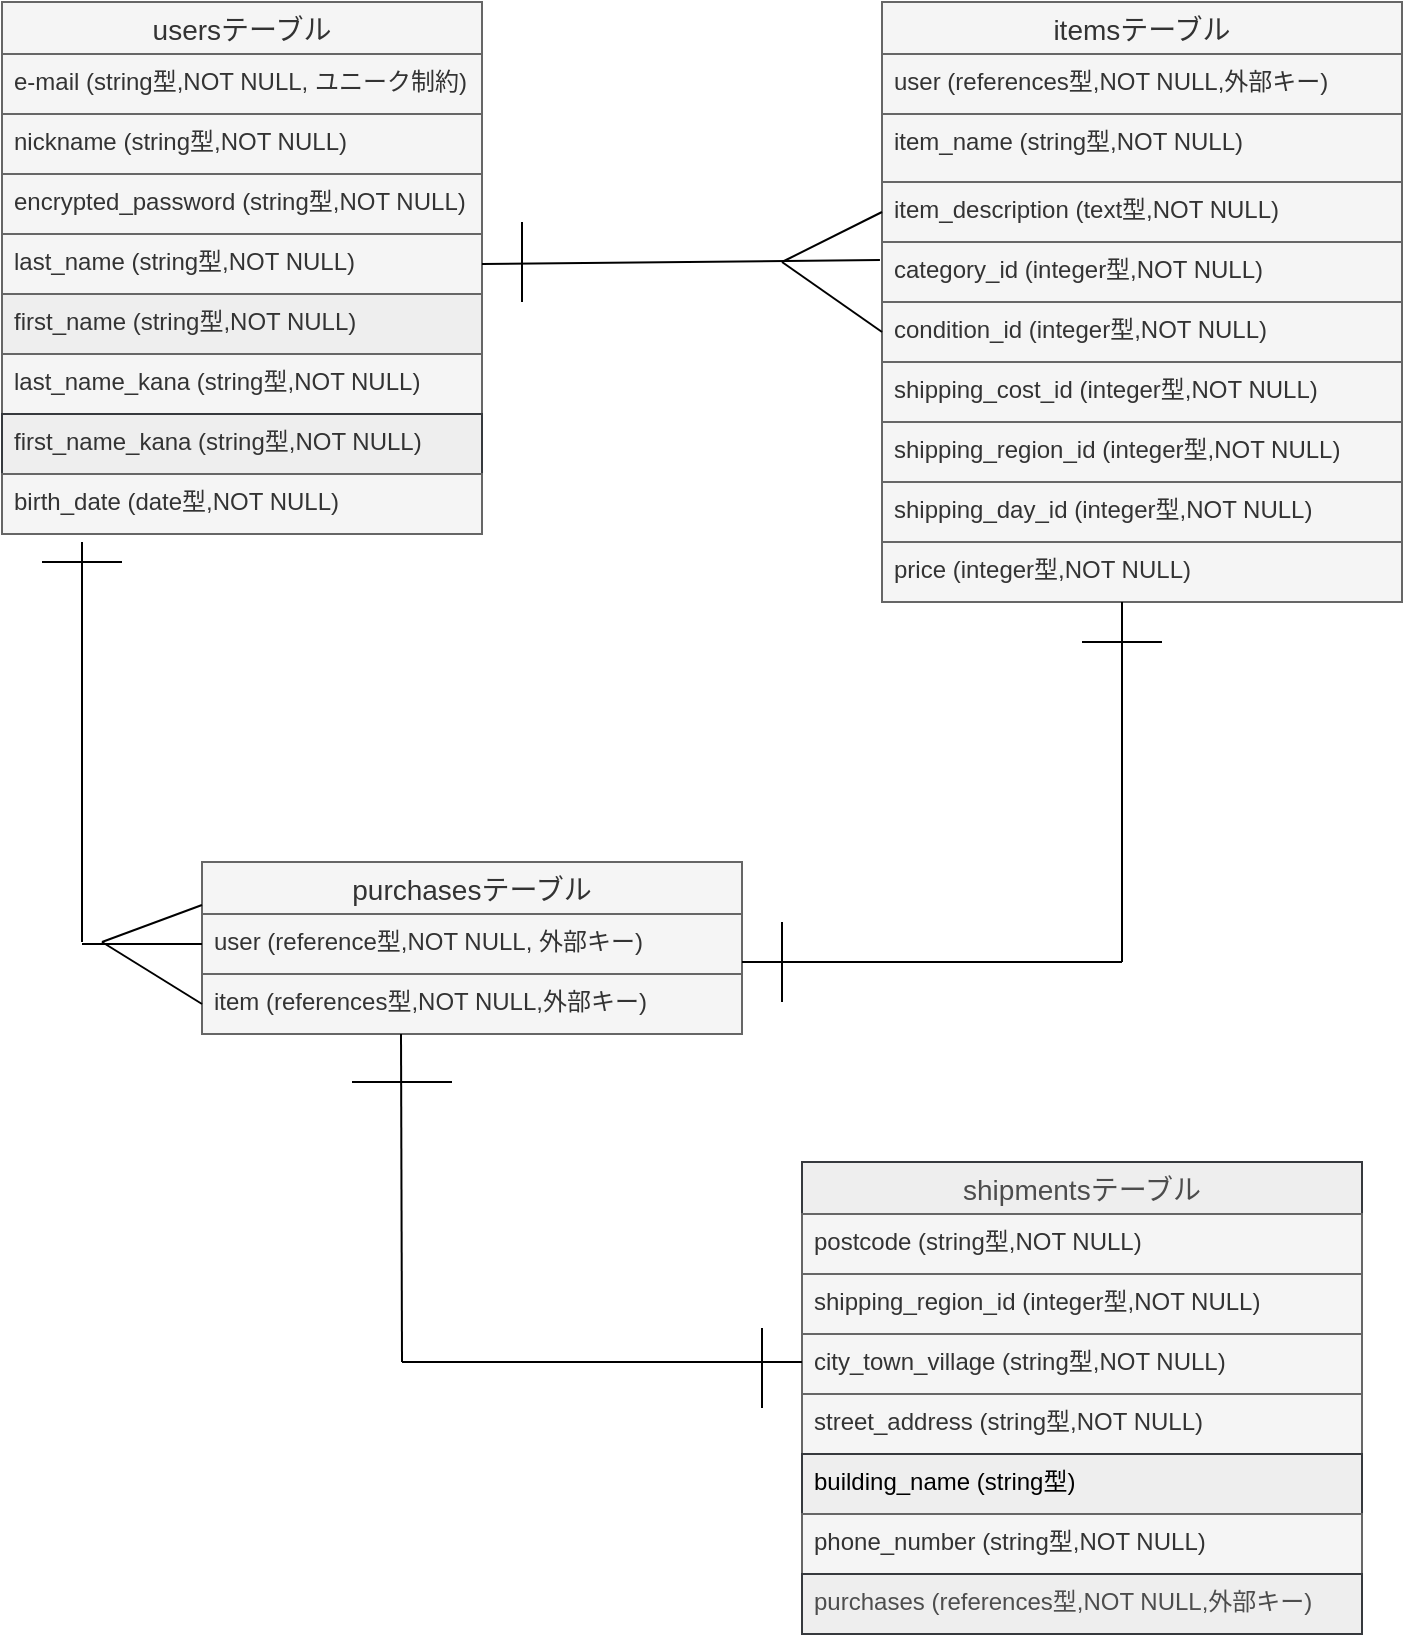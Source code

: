 <mxfile>
    <diagram id="QVfzxlo12vW8-6ACD9pj" name="ページ1">
        <mxGraphModel dx="693" dy="622" grid="1" gridSize="10" guides="1" tooltips="1" connect="1" arrows="1" fold="1" page="1" pageScale="1" pageWidth="827" pageHeight="1169" math="0" shadow="0">
            <root>
                <mxCell id="0"/>
                <mxCell id="1" parent="0"/>
                <mxCell id="10" value="usersテーブル" style="swimlane;fontStyle=0;childLayout=stackLayout;horizontal=1;startSize=26;horizontalStack=0;resizeParent=1;resizeParentMax=0;resizeLast=0;collapsible=1;marginBottom=0;align=center;fontSize=14;fillColor=#f5f5f5;fontColor=#333333;strokeColor=#666666;" parent="1" vertex="1">
                    <mxGeometry y="40" width="240" height="266" as="geometry">
                        <mxRectangle x="40" y="40" width="120" height="30" as="alternateBounds"/>
                    </mxGeometry>
                </mxCell>
                <mxCell id="11" value="e-mail (string型,NOT NULL, ユニーク制約)" style="text;strokeColor=#666666;fillColor=#f5f5f5;spacingLeft=4;spacingRight=4;overflow=hidden;rotatable=0;points=[[0,0.5],[1,0.5]];portConstraint=eastwest;fontSize=12;fontColor=#333333;" parent="10" vertex="1">
                    <mxGeometry y="26" width="240" height="30" as="geometry"/>
                </mxCell>
                <mxCell id="12" value="nickname (string型,NOT NULL)" style="text;strokeColor=#666666;fillColor=#f5f5f5;spacingLeft=4;spacingRight=4;overflow=hidden;rotatable=0;points=[[0,0.5],[1,0.5]];portConstraint=eastwest;fontSize=12;fontColor=#333333;" parent="10" vertex="1">
                    <mxGeometry y="56" width="240" height="30" as="geometry"/>
                </mxCell>
                <mxCell id="13" value="encrypted_password (string型,NOT NULL)" style="text;strokeColor=#666666;fillColor=#f5f5f5;spacingLeft=4;spacingRight=4;overflow=hidden;rotatable=0;points=[[0,0.5],[1,0.5]];portConstraint=eastwest;fontSize=12;fontColor=#333333;" parent="10" vertex="1">
                    <mxGeometry y="86" width="240" height="30" as="geometry"/>
                </mxCell>
                <mxCell id="35" value="last_name (string型,NOT NULL)" style="text;strokeColor=#666666;fillColor=#f5f5f5;spacingLeft=4;spacingRight=4;overflow=hidden;rotatable=0;points=[[0,0.5],[1,0.5]];portConstraint=eastwest;fontSize=12;fontColor=#333333;" parent="10" vertex="1">
                    <mxGeometry y="116" width="240" height="30" as="geometry"/>
                </mxCell>
                <mxCell id="82" value="first_name (string型,NOT NULL)&#10;" style="text;strokeColor=#666666;fillColor=#eeeeee;spacingLeft=4;spacingRight=4;overflow=hidden;rotatable=0;points=[[0,0.5],[1,0.5]];portConstraint=eastwest;fontSize=12;fontColor=#333333;" parent="10" vertex="1">
                    <mxGeometry y="146" width="240" height="30" as="geometry"/>
                </mxCell>
                <mxCell id="37" value="last_name_kana (string型,NOT NULL)" style="text;strokeColor=#666666;fillColor=#f5f5f5;spacingLeft=4;spacingRight=4;overflow=hidden;rotatable=0;points=[[0,0.5],[1,0.5]];portConstraint=eastwest;fontSize=12;fontColor=#333333;" parent="10" vertex="1">
                    <mxGeometry y="176" width="240" height="30" as="geometry"/>
                </mxCell>
                <mxCell id="83" value="first_name_kana (string型,NOT NULL)" style="text;strokeColor=#36393d;fillColor=#eeeeee;spacingLeft=4;spacingRight=4;overflow=hidden;rotatable=0;points=[[0,0.5],[1,0.5]];portConstraint=eastwest;fontSize=12;fontColor=#333333;" parent="10" vertex="1">
                    <mxGeometry y="206" width="240" height="30" as="geometry"/>
                </mxCell>
                <mxCell id="41" value="birth_date (date型,NOT NULL)" style="text;strokeColor=#666666;fillColor=#f5f5f5;spacingLeft=4;spacingRight=4;overflow=hidden;rotatable=0;points=[[0,0.5],[1,0.5]];portConstraint=eastwest;fontSize=12;fontColor=#333333;" parent="10" vertex="1">
                    <mxGeometry y="236" width="240" height="30" as="geometry"/>
                </mxCell>
                <mxCell id="14" value="itemsテーブル" style="swimlane;fontStyle=0;childLayout=stackLayout;horizontal=1;startSize=26;horizontalStack=0;resizeParent=1;resizeParentMax=0;resizeLast=0;collapsible=1;marginBottom=0;align=center;fontSize=14;fillColor=#f5f5f5;fontColor=#333333;strokeColor=#666666;" parent="1" vertex="1">
                    <mxGeometry x="440" y="40" width="260" height="300" as="geometry"/>
                </mxCell>
                <mxCell id="15" value="user (references型,NOT NULL,外部キー)" style="text;strokeColor=#666666;fillColor=#f5f5f5;spacingLeft=4;spacingRight=4;overflow=hidden;rotatable=0;points=[[0,0.5],[1,0.5]];portConstraint=eastwest;fontSize=12;fontColor=#333333;" parent="14" vertex="1">
                    <mxGeometry y="26" width="260" height="30" as="geometry"/>
                </mxCell>
                <mxCell id="16" value="item_name (string型,NOT NULL)" style="text;strokeColor=#666666;fillColor=#f5f5f5;spacingLeft=4;spacingRight=4;overflow=hidden;rotatable=0;points=[[0,0.5],[1,0.5]];portConstraint=eastwest;fontSize=12;fontColor=#333333;" parent="14" vertex="1">
                    <mxGeometry y="56" width="260" height="34" as="geometry"/>
                </mxCell>
                <mxCell id="17" value="item_description (text型,NOT NULL)" style="text;strokeColor=#666666;fillColor=#f5f5f5;spacingLeft=4;spacingRight=4;overflow=hidden;rotatable=0;points=[[0,0.5],[1,0.5]];portConstraint=eastwest;fontSize=12;fontColor=#333333;" parent="14" vertex="1">
                    <mxGeometry y="90" width="260" height="30" as="geometry"/>
                </mxCell>
                <mxCell id="45" value="category_id (integer型,NOT NULL)" style="text;strokeColor=#666666;fillColor=#f5f5f5;spacingLeft=4;spacingRight=4;overflow=hidden;rotatable=0;points=[[0,0.5],[1,0.5]];portConstraint=eastwest;fontSize=12;fontColor=#333333;" parent="14" vertex="1">
                    <mxGeometry y="120" width="260" height="30" as="geometry"/>
                </mxCell>
                <mxCell id="47" value="condition_id (integer型,NOT NULL)" style="text;strokeColor=#666666;fillColor=#f5f5f5;spacingLeft=4;spacingRight=4;overflow=hidden;rotatable=0;points=[[0,0.5],[1,0.5]];portConstraint=eastwest;fontSize=12;fontColor=#333333;" parent="14" vertex="1">
                    <mxGeometry y="150" width="260" height="30" as="geometry"/>
                </mxCell>
                <mxCell id="49" value="shipping_cost_id (integer型,NOT NULL)" style="text;strokeColor=#666666;fillColor=#f5f5f5;spacingLeft=4;spacingRight=4;overflow=hidden;rotatable=0;points=[[0,0.5],[1,0.5]];portConstraint=eastwest;fontSize=12;fontColor=#333333;" parent="14" vertex="1">
                    <mxGeometry y="180" width="260" height="30" as="geometry"/>
                </mxCell>
                <mxCell id="51" value="shipping_region_id (integer型,NOT NULL)" style="text;strokeColor=#666666;fillColor=#f5f5f5;spacingLeft=4;spacingRight=4;overflow=hidden;rotatable=0;points=[[0,0.5],[1,0.5]];portConstraint=eastwest;fontSize=12;fontColor=#333333;" parent="14" vertex="1">
                    <mxGeometry y="210" width="260" height="30" as="geometry"/>
                </mxCell>
                <mxCell id="52" value="shipping_day_id (integer型,NOT NULL)" style="text;strokeColor=#666666;fillColor=#f5f5f5;spacingLeft=4;spacingRight=4;overflow=hidden;rotatable=0;points=[[0,0.5],[1,0.5]];portConstraint=eastwest;fontSize=12;fontColor=#333333;" parent="14" vertex="1">
                    <mxGeometry y="240" width="260" height="30" as="geometry"/>
                </mxCell>
                <mxCell id="53" value="price (integer型,NOT NULL)" style="text;strokeColor=#666666;fillColor=#f5f5f5;spacingLeft=4;spacingRight=4;overflow=hidden;rotatable=0;points=[[0,0.5],[1,0.5]];portConstraint=eastwest;fontSize=12;fontColor=#333333;" parent="14" vertex="1">
                    <mxGeometry y="270" width="260" height="30" as="geometry"/>
                </mxCell>
                <mxCell id="22" value="purchasesテーブル" style="swimlane;fontStyle=0;childLayout=stackLayout;horizontal=1;startSize=26;horizontalStack=0;resizeParent=1;resizeParentMax=0;resizeLast=0;collapsible=1;marginBottom=0;align=center;fontSize=14;fillColor=#f5f5f5;fontColor=#333333;strokeColor=#666666;" parent="1" vertex="1">
                    <mxGeometry x="100" y="470" width="270" height="86" as="geometry"/>
                </mxCell>
                <mxCell id="23" value="user (reference型,NOT NULL, 外部キー)" style="text;strokeColor=#666666;fillColor=#f5f5f5;spacingLeft=4;spacingRight=4;overflow=hidden;rotatable=0;points=[[0,0.5],[1,0.5]];portConstraint=eastwest;fontSize=12;fontColor=#333333;" parent="22" vertex="1">
                    <mxGeometry y="26" width="270" height="30" as="geometry"/>
                </mxCell>
                <mxCell id="24" value="item (references型,NOT NULL,外部キー)" style="text;strokeColor=#666666;fillColor=#f5f5f5;spacingLeft=4;spacingRight=4;overflow=hidden;rotatable=0;points=[[0,0.5],[1,0.5]];portConstraint=eastwest;fontSize=12;fontColor=#333333;" parent="22" vertex="1">
                    <mxGeometry y="56" width="270" height="30" as="geometry"/>
                </mxCell>
                <mxCell id="27" value="shipmentsテーブル" style="swimlane;fontStyle=0;childLayout=stackLayout;horizontal=1;startSize=26;horizontalStack=0;resizeParent=1;resizeParentMax=0;resizeLast=0;collapsible=1;marginBottom=0;align=center;fontSize=14;fillColor=#eeeeee;strokeColor=#36393d;fontColor=#4D4D4D;" parent="1" vertex="1">
                    <mxGeometry x="400" y="620" width="280" height="236" as="geometry">
                        <mxRectangle x="400" y="620" width="160" height="30" as="alternateBounds"/>
                    </mxGeometry>
                </mxCell>
                <mxCell id="28" value="postcode (string型,NOT NULL)" style="text;strokeColor=#666666;fillColor=#f5f5f5;spacingLeft=4;spacingRight=4;overflow=hidden;rotatable=0;points=[[0,0.5],[1,0.5]];portConstraint=eastwest;fontSize=12;fontColor=#333333;" parent="27" vertex="1">
                    <mxGeometry y="26" width="280" height="30" as="geometry"/>
                </mxCell>
                <mxCell id="29" value="shipping_region_id (integer型,NOT NULL)" style="text;strokeColor=#666666;fillColor=#f5f5f5;spacingLeft=4;spacingRight=4;overflow=hidden;rotatable=0;points=[[0,0.5],[1,0.5]];portConstraint=eastwest;fontSize=12;fontColor=#333333;" parent="27" vertex="1">
                    <mxGeometry y="56" width="280" height="30" as="geometry"/>
                </mxCell>
                <mxCell id="84" value="city_town_village (string型,NOT NULL)" style="text;strokeColor=#666666;fillColor=#f5f5f5;spacingLeft=4;spacingRight=4;overflow=hidden;rotatable=0;points=[[0,0.5],[1,0.5]];portConstraint=eastwest;fontSize=12;fontColor=#333333;" vertex="1" parent="27">
                    <mxGeometry y="86" width="280" height="30" as="geometry"/>
                </mxCell>
                <mxCell id="57" value="street_address (string型,NOT NULL)" style="text;strokeColor=#666666;fillColor=#f5f5f5;spacingLeft=4;spacingRight=4;overflow=hidden;rotatable=0;points=[[0,0.5],[1,0.5]];portConstraint=eastwest;fontSize=12;fontColor=#333333;" parent="27" vertex="1">
                    <mxGeometry y="116" width="280" height="30" as="geometry"/>
                </mxCell>
                <mxCell id="81" value="building_name (string型)" style="text;strokeColor=#36393d;fillColor=#eeeeee;spacingLeft=4;spacingRight=4;overflow=hidden;rotatable=0;points=[[0,0.5],[1,0.5]];portConstraint=eastwest;fontSize=12;fontColor=#000000;" parent="27" vertex="1">
                    <mxGeometry y="146" width="280" height="30" as="geometry"/>
                </mxCell>
                <mxCell id="59" value="phone_number (string型,NOT NULL)" style="text;strokeColor=#666666;fillColor=#f5f5f5;spacingLeft=4;spacingRight=4;overflow=hidden;rotatable=0;points=[[0,0.5],[1,0.5]];portConstraint=eastwest;fontSize=12;fontColor=#333333;" parent="27" vertex="1">
                    <mxGeometry y="176" width="280" height="30" as="geometry"/>
                </mxCell>
                <mxCell id="87" value="purchases (references型,NOT NULL,外部キー)" style="text;strokeColor=#36393d;fillColor=#eeeeee;spacingLeft=4;spacingRight=4;overflow=hidden;rotatable=0;points=[[0,0.5],[1,0.5]];portConstraint=eastwest;fontSize=12;fontColor=#4D4D4D;" vertex="1" parent="27">
                    <mxGeometry y="206" width="280" height="30" as="geometry"/>
                </mxCell>
                <mxCell id="62" style="html=1;exitX=1;exitY=0.5;exitDx=0;exitDy=0;entryX=-0.004;entryY=0.3;entryDx=0;entryDy=0;rounded=1;strokeColor=default;strokeWidth=1;endArrow=none;endFill=0;entryPerimeter=0;" parent="1" source="35" target="45" edge="1">
                    <mxGeometry relative="1" as="geometry"/>
                </mxCell>
                <mxCell id="64" style="edgeStyle=none;html=1;exitX=0;exitY=0.5;exitDx=0;exitDy=0;rounded=1;endArrow=none;endFill=0;" parent="1" source="17" edge="1">
                    <mxGeometry relative="1" as="geometry">
                        <mxPoint x="390" y="170" as="targetPoint"/>
                    </mxGeometry>
                </mxCell>
                <mxCell id="65" style="edgeStyle=none;rounded=0;html=1;exitX=0;exitY=0.5;exitDx=0;exitDy=0;strokeColor=default;endArrow=none;endFill=0;" parent="1" source="47" edge="1">
                    <mxGeometry relative="1" as="geometry">
                        <mxPoint x="390" y="170" as="targetPoint"/>
                    </mxGeometry>
                </mxCell>
                <mxCell id="66" value="" style="endArrow=none;html=1;rounded=0;strokeColor=default;strokeWidth=1;" parent="1" edge="1">
                    <mxGeometry relative="1" as="geometry">
                        <mxPoint x="260" y="150" as="sourcePoint"/>
                        <mxPoint x="260" y="190" as="targetPoint"/>
                    </mxGeometry>
                </mxCell>
                <mxCell id="67" style="edgeStyle=none;rounded=1;html=1;exitX=0;exitY=0.5;exitDx=0;exitDy=0;strokeColor=default;strokeWidth=1;endArrow=none;endFill=0;" parent="1" source="23" edge="1">
                    <mxGeometry relative="1" as="geometry">
                        <mxPoint x="40" y="511" as="targetPoint"/>
                    </mxGeometry>
                </mxCell>
                <mxCell id="68" value="" style="endArrow=none;html=1;rounded=0;strokeColor=default;strokeWidth=1;" parent="1" edge="1">
                    <mxGeometry relative="1" as="geometry">
                        <mxPoint x="40" y="310" as="sourcePoint"/>
                        <mxPoint x="40" y="510" as="targetPoint"/>
                    </mxGeometry>
                </mxCell>
                <mxCell id="70" value="" style="endArrow=none;html=1;rounded=0;strokeColor=default;strokeWidth=1;entryX=0;entryY=0.25;entryDx=0;entryDy=0;" parent="1" target="22" edge="1">
                    <mxGeometry relative="1" as="geometry">
                        <mxPoint x="50" y="510" as="sourcePoint"/>
                        <mxPoint x="430" y="310" as="targetPoint"/>
                    </mxGeometry>
                </mxCell>
                <mxCell id="71" value="" style="endArrow=none;html=1;rounded=0;strokeColor=default;strokeWidth=1;entryX=0;entryY=0.5;entryDx=0;entryDy=0;" parent="1" target="24" edge="1">
                    <mxGeometry relative="1" as="geometry">
                        <mxPoint x="50" y="510" as="sourcePoint"/>
                        <mxPoint x="90" y="530" as="targetPoint"/>
                    </mxGeometry>
                </mxCell>
                <mxCell id="72" value="" style="endArrow=none;html=1;rounded=0;strokeColor=default;strokeWidth=1;" parent="1" edge="1">
                    <mxGeometry relative="1" as="geometry">
                        <mxPoint x="20" y="320" as="sourcePoint"/>
                        <mxPoint x="60" y="320" as="targetPoint"/>
                    </mxGeometry>
                </mxCell>
                <mxCell id="73" value="" style="endArrow=none;html=1;rounded=0;strokeColor=default;strokeWidth=1;" parent="1" edge="1">
                    <mxGeometry relative="1" as="geometry">
                        <mxPoint x="370" y="520" as="sourcePoint"/>
                        <mxPoint x="560" y="520" as="targetPoint"/>
                    </mxGeometry>
                </mxCell>
                <mxCell id="74" value="" style="endArrow=none;html=1;rounded=0;strokeColor=default;strokeWidth=1;" parent="1" edge="1">
                    <mxGeometry relative="1" as="geometry">
                        <mxPoint x="560" y="340" as="sourcePoint"/>
                        <mxPoint x="560" y="520" as="targetPoint"/>
                    </mxGeometry>
                </mxCell>
                <mxCell id="75" value="" style="endArrow=none;html=1;rounded=0;strokeColor=default;strokeWidth=1;" parent="1" edge="1">
                    <mxGeometry relative="1" as="geometry">
                        <mxPoint x="540" y="360" as="sourcePoint"/>
                        <mxPoint x="580" y="360" as="targetPoint"/>
                    </mxGeometry>
                </mxCell>
                <mxCell id="76" value="" style="endArrow=none;html=1;rounded=0;strokeColor=default;strokeWidth=1;" parent="1" edge="1">
                    <mxGeometry relative="1" as="geometry">
                        <mxPoint x="390" y="500" as="sourcePoint"/>
                        <mxPoint x="390" y="540" as="targetPoint"/>
                    </mxGeometry>
                </mxCell>
                <mxCell id="77" value="" style="endArrow=none;html=1;rounded=0;strokeColor=default;strokeWidth=1;" parent="1" edge="1">
                    <mxGeometry relative="1" as="geometry">
                        <mxPoint x="200" y="720" as="sourcePoint"/>
                        <mxPoint x="400" y="720" as="targetPoint"/>
                    </mxGeometry>
                </mxCell>
                <mxCell id="78" value="" style="endArrow=none;html=1;rounded=0;strokeColor=default;strokeWidth=1;" parent="1" edge="1">
                    <mxGeometry relative="1" as="geometry">
                        <mxPoint x="199.5" y="556" as="sourcePoint"/>
                        <mxPoint x="200" y="720" as="targetPoint"/>
                    </mxGeometry>
                </mxCell>
                <mxCell id="79" value="" style="endArrow=none;html=1;rounded=0;strokeColor=default;strokeWidth=1;" parent="1" edge="1">
                    <mxGeometry relative="1" as="geometry">
                        <mxPoint x="175" y="580" as="sourcePoint"/>
                        <mxPoint x="225" y="580" as="targetPoint"/>
                    </mxGeometry>
                </mxCell>
                <mxCell id="80" value="" style="endArrow=none;html=1;rounded=0;strokeColor=default;strokeWidth=1;" parent="1" edge="1">
                    <mxGeometry relative="1" as="geometry">
                        <mxPoint x="380" y="703" as="sourcePoint"/>
                        <mxPoint x="380" y="743" as="targetPoint"/>
                    </mxGeometry>
                </mxCell>
            </root>
        </mxGraphModel>
    </diagram>
</mxfile>
